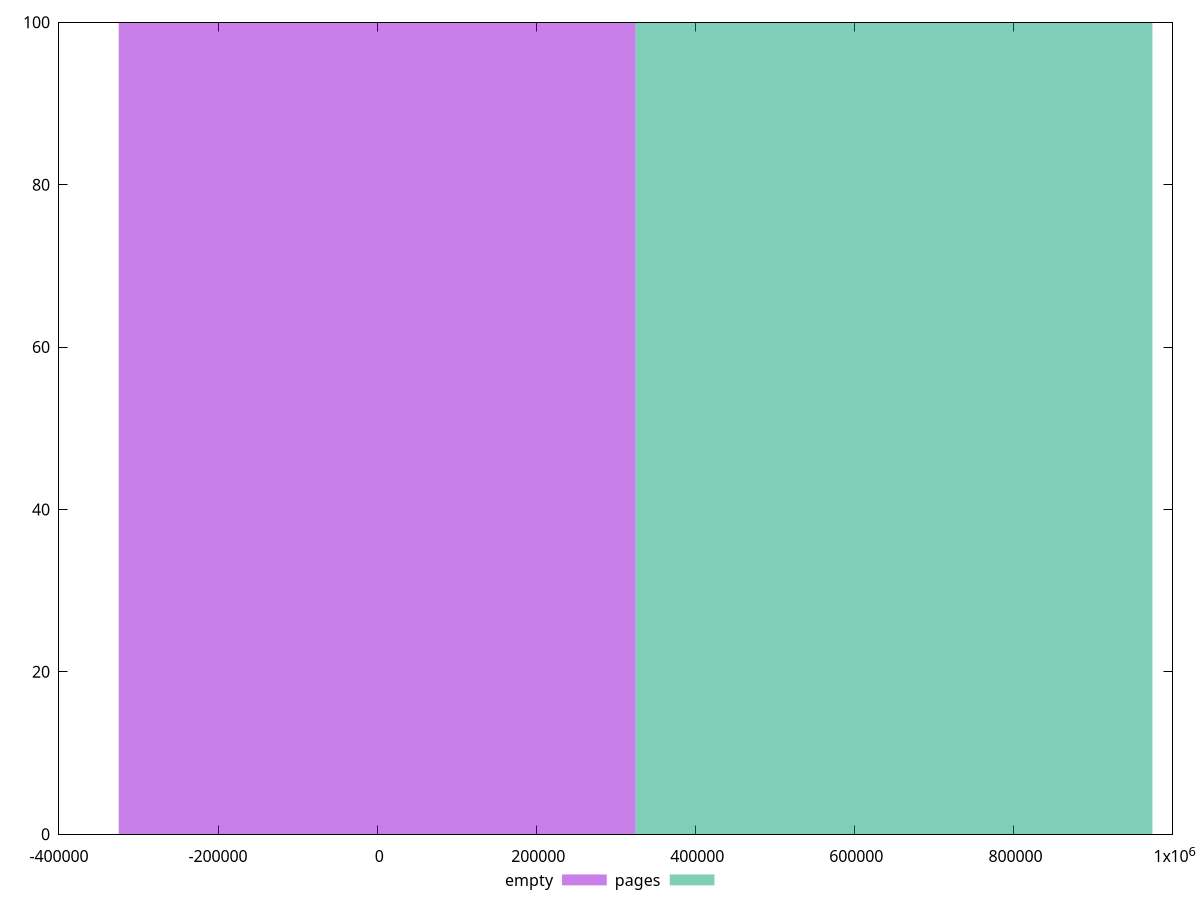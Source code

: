 reset
set terminal svg size 640, 500 enhanced background rgb 'white'
set output "reprap/uses-long-cache-ttl/comparison/histogram/0_vs_1.svg"

$empty <<EOF
0 100
EOF

$pages <<EOF
649844.9790044844 100
EOF

set key outside below
set boxwidth 649844.9790044844
set yrange [0:100]
set style fill transparent solid 0.5 noborder

plot \
  $empty title "empty" with boxes, \
  $pages title "pages" with boxes, \


reset